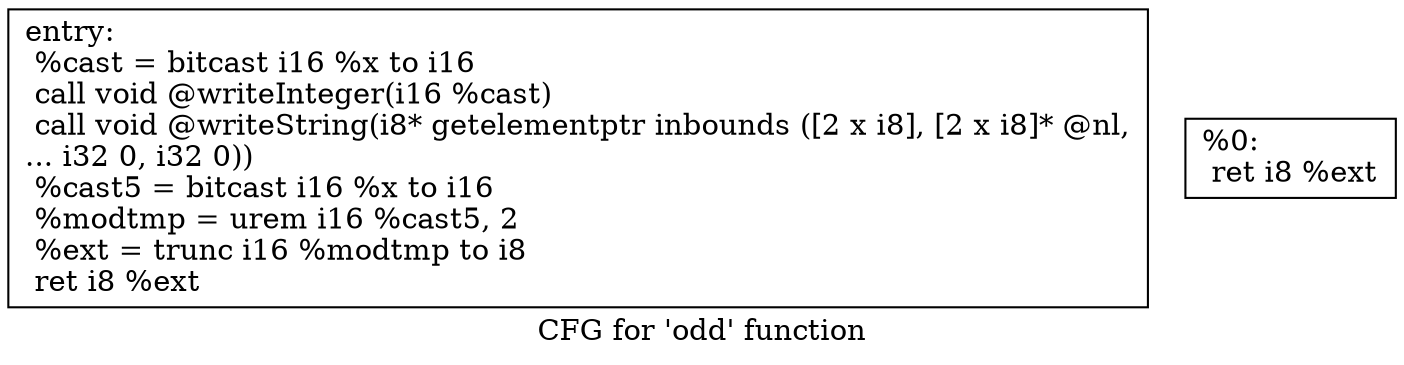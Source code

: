 digraph "CFG for 'odd' function" {
	label="CFG for 'odd' function";

	Node0x169fbb0 [shape=record,label="{entry:\l  %cast = bitcast i16 %x to i16\l  call void @writeInteger(i16 %cast)\l  call void @writeString(i8* getelementptr inbounds ([2 x i8], [2 x i8]* @nl,\l... i32 0, i32 0))\l  %cast5 = bitcast i16 %x to i16\l  %modtmp = urem i16 %cast5, 2\l  %ext = trunc i16 %modtmp to i8\l  ret i8 %ext\l}"];
	Node0x16a0080 [shape=record,label="{%0:                                                  \l  ret i8 %ext\l}"];
}

